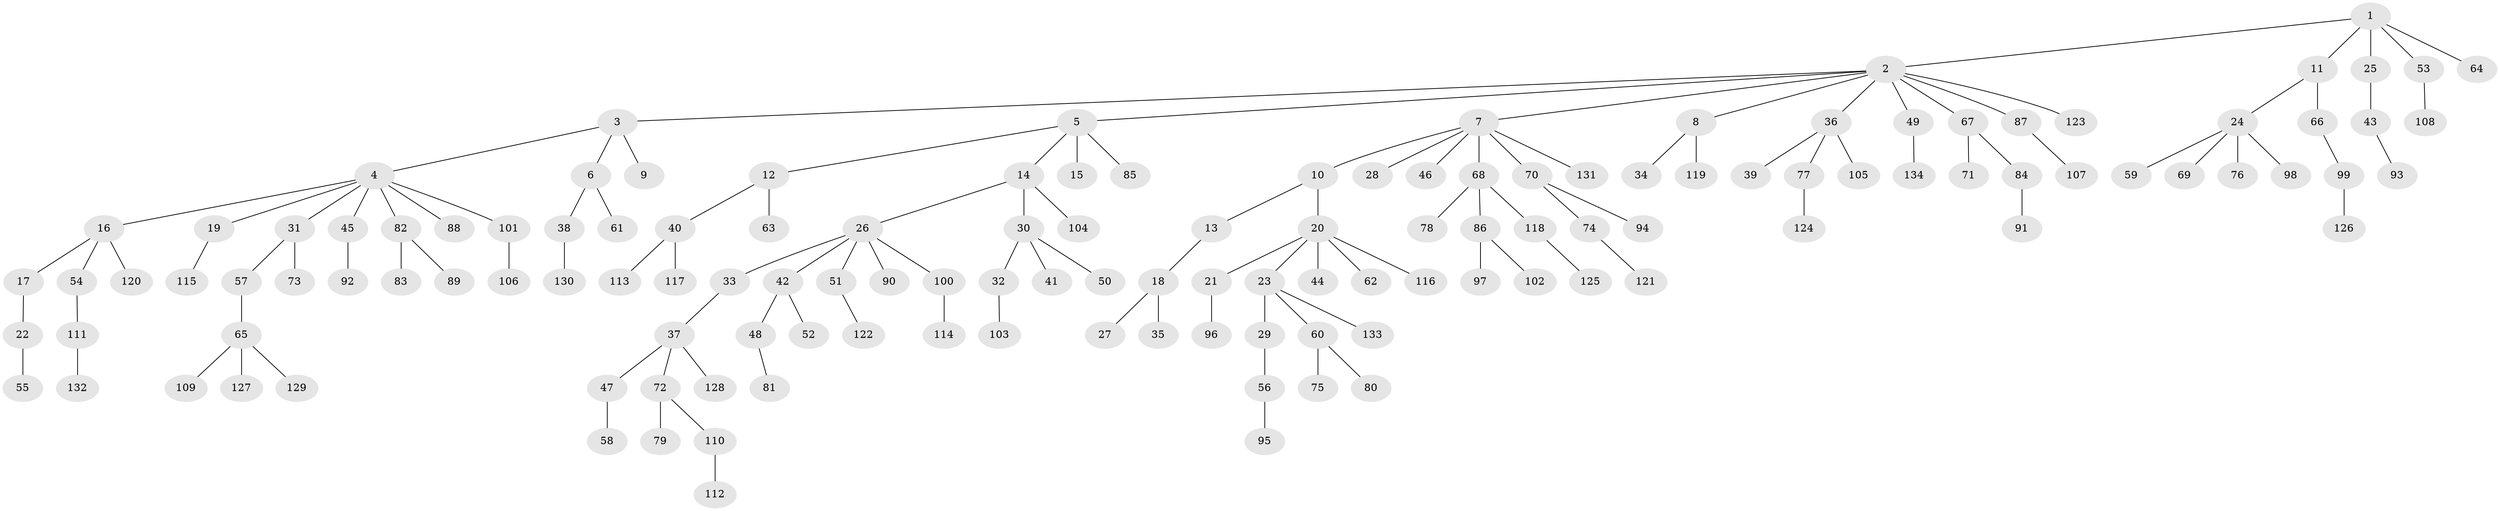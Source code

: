 // Generated by graph-tools (version 1.1) at 2025/02/03/09/25 03:02:21]
// undirected, 134 vertices, 133 edges
graph export_dot {
graph [start="1"]
  node [color=gray90,style=filled];
  1;
  2;
  3;
  4;
  5;
  6;
  7;
  8;
  9;
  10;
  11;
  12;
  13;
  14;
  15;
  16;
  17;
  18;
  19;
  20;
  21;
  22;
  23;
  24;
  25;
  26;
  27;
  28;
  29;
  30;
  31;
  32;
  33;
  34;
  35;
  36;
  37;
  38;
  39;
  40;
  41;
  42;
  43;
  44;
  45;
  46;
  47;
  48;
  49;
  50;
  51;
  52;
  53;
  54;
  55;
  56;
  57;
  58;
  59;
  60;
  61;
  62;
  63;
  64;
  65;
  66;
  67;
  68;
  69;
  70;
  71;
  72;
  73;
  74;
  75;
  76;
  77;
  78;
  79;
  80;
  81;
  82;
  83;
  84;
  85;
  86;
  87;
  88;
  89;
  90;
  91;
  92;
  93;
  94;
  95;
  96;
  97;
  98;
  99;
  100;
  101;
  102;
  103;
  104;
  105;
  106;
  107;
  108;
  109;
  110;
  111;
  112;
  113;
  114;
  115;
  116;
  117;
  118;
  119;
  120;
  121;
  122;
  123;
  124;
  125;
  126;
  127;
  128;
  129;
  130;
  131;
  132;
  133;
  134;
  1 -- 2;
  1 -- 11;
  1 -- 25;
  1 -- 53;
  1 -- 64;
  2 -- 3;
  2 -- 5;
  2 -- 7;
  2 -- 8;
  2 -- 36;
  2 -- 49;
  2 -- 67;
  2 -- 87;
  2 -- 123;
  3 -- 4;
  3 -- 6;
  3 -- 9;
  4 -- 16;
  4 -- 19;
  4 -- 31;
  4 -- 45;
  4 -- 82;
  4 -- 88;
  4 -- 101;
  5 -- 12;
  5 -- 14;
  5 -- 15;
  5 -- 85;
  6 -- 38;
  6 -- 61;
  7 -- 10;
  7 -- 28;
  7 -- 46;
  7 -- 68;
  7 -- 70;
  7 -- 131;
  8 -- 34;
  8 -- 119;
  10 -- 13;
  10 -- 20;
  11 -- 24;
  11 -- 66;
  12 -- 40;
  12 -- 63;
  13 -- 18;
  14 -- 26;
  14 -- 30;
  14 -- 104;
  16 -- 17;
  16 -- 54;
  16 -- 120;
  17 -- 22;
  18 -- 27;
  18 -- 35;
  19 -- 115;
  20 -- 21;
  20 -- 23;
  20 -- 44;
  20 -- 62;
  20 -- 116;
  21 -- 96;
  22 -- 55;
  23 -- 29;
  23 -- 60;
  23 -- 133;
  24 -- 59;
  24 -- 69;
  24 -- 76;
  24 -- 98;
  25 -- 43;
  26 -- 33;
  26 -- 42;
  26 -- 51;
  26 -- 90;
  26 -- 100;
  29 -- 56;
  30 -- 32;
  30 -- 41;
  30 -- 50;
  31 -- 57;
  31 -- 73;
  32 -- 103;
  33 -- 37;
  36 -- 39;
  36 -- 77;
  36 -- 105;
  37 -- 47;
  37 -- 72;
  37 -- 128;
  38 -- 130;
  40 -- 113;
  40 -- 117;
  42 -- 48;
  42 -- 52;
  43 -- 93;
  45 -- 92;
  47 -- 58;
  48 -- 81;
  49 -- 134;
  51 -- 122;
  53 -- 108;
  54 -- 111;
  56 -- 95;
  57 -- 65;
  60 -- 75;
  60 -- 80;
  65 -- 109;
  65 -- 127;
  65 -- 129;
  66 -- 99;
  67 -- 71;
  67 -- 84;
  68 -- 78;
  68 -- 86;
  68 -- 118;
  70 -- 74;
  70 -- 94;
  72 -- 79;
  72 -- 110;
  74 -- 121;
  77 -- 124;
  82 -- 83;
  82 -- 89;
  84 -- 91;
  86 -- 97;
  86 -- 102;
  87 -- 107;
  99 -- 126;
  100 -- 114;
  101 -- 106;
  110 -- 112;
  111 -- 132;
  118 -- 125;
}
